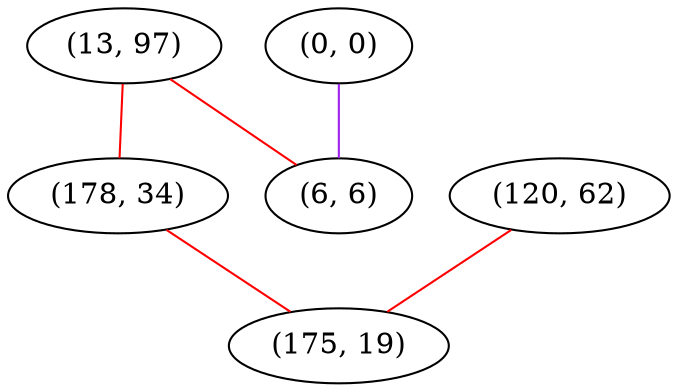 graph "" {
"(13, 97)";
"(0, 0)";
"(178, 34)";
"(6, 6)";
"(120, 62)";
"(175, 19)";
"(13, 97)" -- "(178, 34)"  [color=red, key=0, weight=1];
"(13, 97)" -- "(6, 6)"  [color=red, key=0, weight=1];
"(0, 0)" -- "(6, 6)"  [color=purple, key=0, weight=4];
"(178, 34)" -- "(175, 19)"  [color=red, key=0, weight=1];
"(120, 62)" -- "(175, 19)"  [color=red, key=0, weight=1];
}
